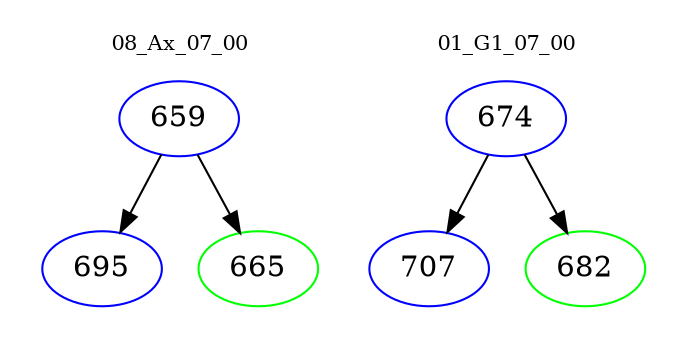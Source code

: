 digraph{
subgraph cluster_0 {
color = white
label = "08_Ax_07_00";
fontsize=10;
T0_659 [label="659", color="blue"]
T0_659 -> T0_695 [color="black"]
T0_695 [label="695", color="blue"]
T0_659 -> T0_665 [color="black"]
T0_665 [label="665", color="green"]
}
subgraph cluster_1 {
color = white
label = "01_G1_07_00";
fontsize=10;
T1_674 [label="674", color="blue"]
T1_674 -> T1_707 [color="black"]
T1_707 [label="707", color="blue"]
T1_674 -> T1_682 [color="black"]
T1_682 [label="682", color="green"]
}
}
